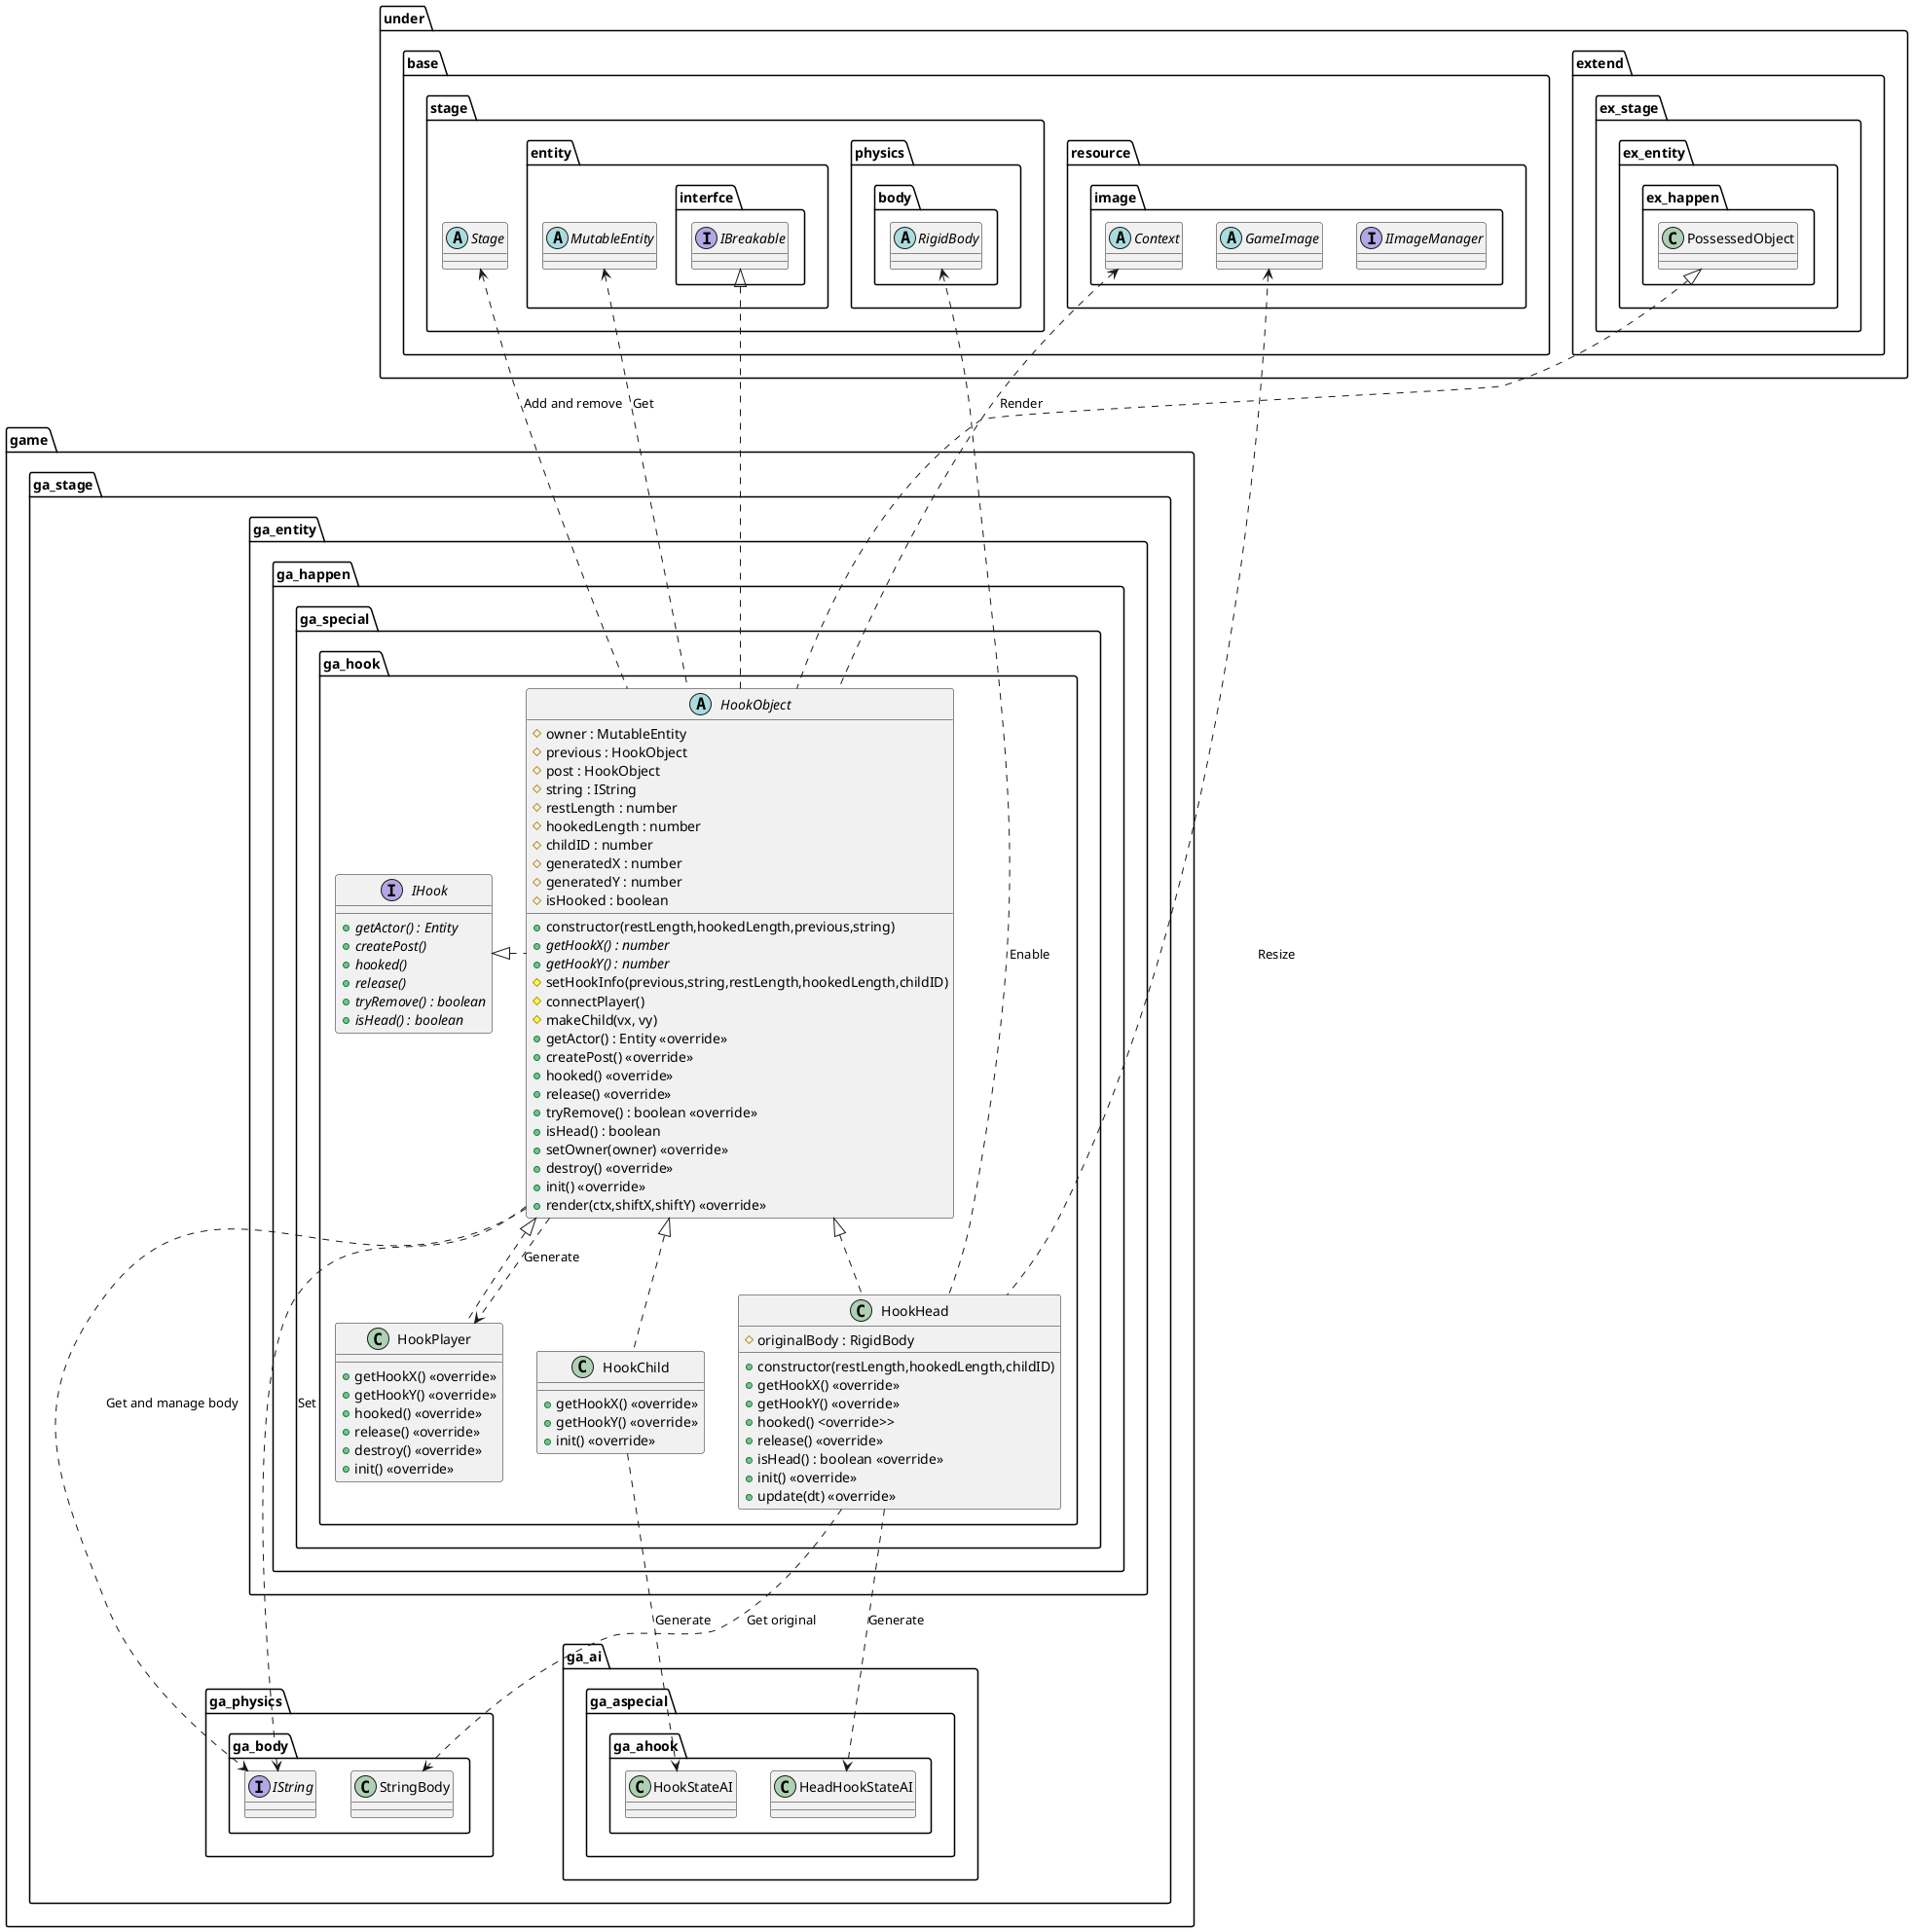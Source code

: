 @startuml EntityGameHook
package game {
    package ga_stage {
        package ga_entity {
            package ga_happen {
                package ga_special {
                    package ga_hook {
                        interface IHook {
                            {abstract} +getActor() : Entity
                            {abstract} +createPost()
                            {abstract} +hooked()
                            {abstract} +release()
                            {abstract} +tryRemove() : boolean
                            {abstract} +isHead() : boolean
                        }
                        abstract HookObject {
                            +constructor(restLength,hookedLength,previous,string)
                            #owner : MutableEntity
                            #previous : HookObject
                            #post : HookObject
                            #string : IString
                            #restLength : number
                            #hookedLength : number
                            #childID : number
                            #generatedX : number
                            #generatedY : number
                            #isHooked : boolean
                            {abstract} +getHookX() : number
                            {abstract} +getHookY() : number
                            #setHookInfo(previous,string,restLength,hookedLength,childID)
                            #connectPlayer()
                            #makeChild(vx, vy)
                            +getActor() : Entity <<override>>
                            +createPost() <<override>>
                            +hooked() <<override>>
                            +release() <<override>>
                            +tryRemove() : boolean <<override>>
                            +isHead() : boolean
                            +setOwner(owner) <<override>>
                            +destroy() <<override>>
                            +init() <<override>>
                            +render(ctx,shiftX,shiftY) <<override>>
                        }
                        class HookHead {
                            +constructor(restLength,hookedLength,childID)
                            #originalBody : RigidBody
                            +getHookX() <<override>>
                            +getHookY() <<override>>
                            +hooked() <override>>
                            +release() <<override>>
                            +isHead() : boolean <<override>>
                            +init() <<override>>
                            +update(dt) <<override>>
                        }
                        class HookChild {
                            +getHookX() <<override>>
                            +getHookY() <<override>>
                            +init() <<override>>
                        }
                        class HookPlayer {
                            +getHookX() <<override>>
                            +getHookY() <<override>>
                            +hooked() <<override>>
                            +release() <<override>>
                            +destroy() <<override>>
                            +init() <<override>>
                        }
                    }
                }
            }
        }
    }
}

package under {
    package base {
        package resource {
            package image {
                interface IImageManager
                abstract Context
                abstract GameImage
            }
        }
        package stage {
            abstract Stage
            package entity {
                abstract MutableEntity
                package interfce {
                    interface IBreakable
                }
            }
            package physics {
                package body {
                    abstract RigidBody
                }
            }
        }
    }
    package extend {
        package ex_stage {
            package ex_entity {
                package ex_happen {
                    class PossessedObject
                }
            }
        }
    }
}
package game {
    package ga_stage {
        package ga_ai {
            package ga_aspecial {
                package ga_ahook {
                    class HookStateAI
                    class HeadHookStateAI
                }
            }
        }
        package ga_physics {
            package ga_body {
                interface IString
                class StringBody
            }
        }
    }
}

MutableEntity <.. HookObject : Get
HookObject ..> IString: Get and manage body
HookObject ..> HookPlayer : Generate
Context <.. HookObject : Render
Stage <.. HookObject : Add and remove

HookHead ..> HeadHookStateAI : Generate
GameImage <... HookHead : Resize
HookObject ..> IString : Set
HookHead ..> StringBody : Get original
RigidBody <... HookHead : Enable

HookChild ..> HookStateAI : Generate

PossessedObject <|.. HookObject
IBreakable <|.. HookObject
IHook <|. HookObject
HookObject <|.. HookHead
HookObject <|.. HookChild
HookObject <|.. HookPlayer

@enduml
